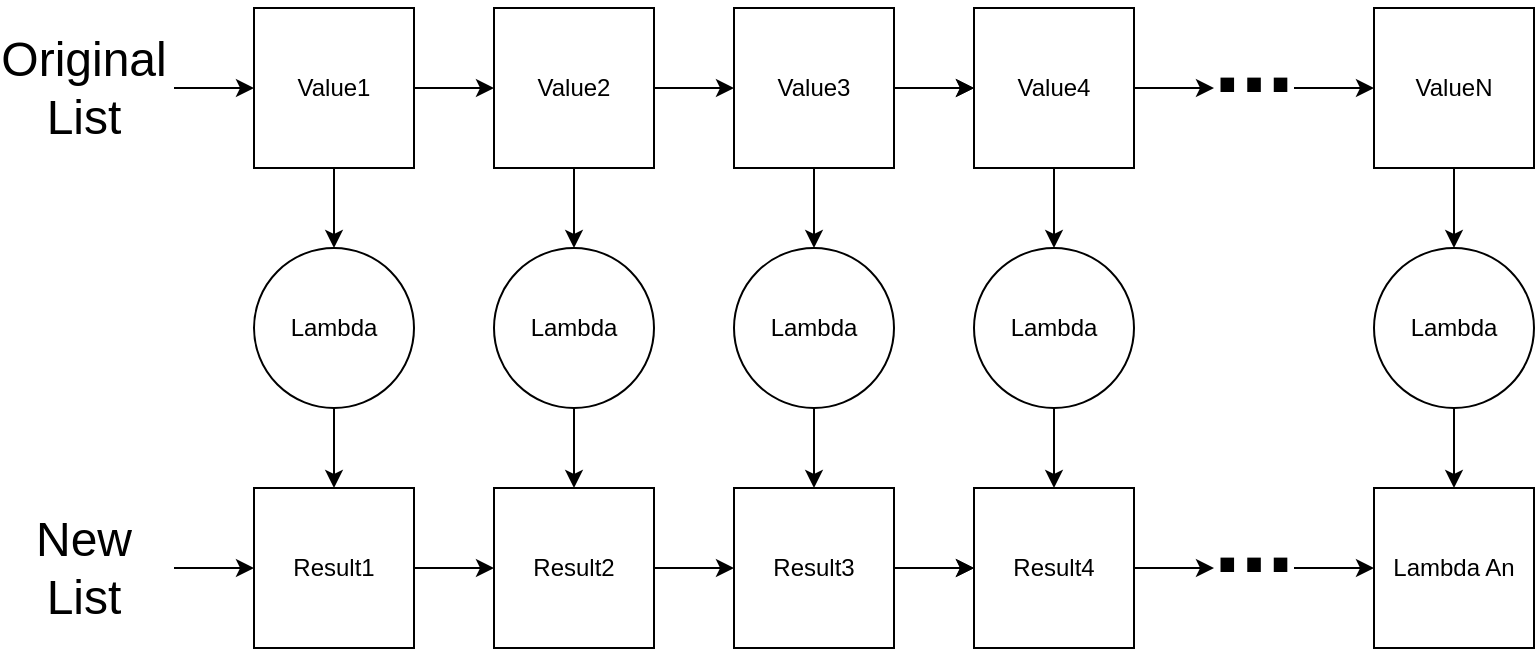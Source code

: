 <mxfile version="16.0.2" type="device"><diagram id="3NiHDR6TNe4F3CWg4E6x" name="Page-1"><mxGraphModel dx="782" dy="539" grid="1" gridSize="10" guides="1" tooltips="1" connect="1" arrows="1" fold="1" page="1" pageScale="1" pageWidth="850" pageHeight="1100" math="0" shadow="0"><root><mxCell id="0"/><mxCell id="1" parent="0"/><mxCell id="TmKJ0Zh9QFKf8AATux8c-1" style="edgeStyle=orthogonalEdgeStyle;rounded=0;orthogonalLoop=1;jettySize=auto;html=1;exitX=0;exitY=0.5;exitDx=0;exitDy=0;startArrow=classic;startFill=1;endArrow=none;endFill=0;" parent="1" source="TmKJ0Zh9QFKf8AATux8c-3" edge="1"><mxGeometry relative="1" as="geometry"><mxPoint x="105" y="160" as="targetPoint"/></mxGeometry></mxCell><mxCell id="TmKJ0Zh9QFKf8AATux8c-2" style="edgeStyle=orthogonalEdgeStyle;rounded=0;orthogonalLoop=1;jettySize=auto;html=1;exitX=0.5;exitY=1;exitDx=0;exitDy=0;entryX=0.5;entryY=0;entryDx=0;entryDy=0;startArrow=none;startFill=0;endArrow=classic;endFill=1;" parent="1" source="TmKJ0Zh9QFKf8AATux8c-3" target="TmKJ0Zh9QFKf8AATux8c-20" edge="1"><mxGeometry relative="1" as="geometry"/></mxCell><mxCell id="TmKJ0Zh9QFKf8AATux8c-3" value="Value1" style="whiteSpace=wrap;html=1;aspect=fixed;" parent="1" vertex="1"><mxGeometry x="145" y="120" width="80" height="80" as="geometry"/></mxCell><mxCell id="TmKJ0Zh9QFKf8AATux8c-4" style="edgeStyle=orthogonalEdgeStyle;rounded=0;orthogonalLoop=1;jettySize=auto;html=1;exitX=0;exitY=0.5;exitDx=0;exitDy=0;entryX=1;entryY=0.5;entryDx=0;entryDy=0;startArrow=classic;startFill=1;endArrow=none;endFill=0;" parent="1" source="TmKJ0Zh9QFKf8AATux8c-6" target="TmKJ0Zh9QFKf8AATux8c-3" edge="1"><mxGeometry relative="1" as="geometry"/></mxCell><mxCell id="TmKJ0Zh9QFKf8AATux8c-5" value="" style="edgeStyle=orthogonalEdgeStyle;rounded=0;orthogonalLoop=1;jettySize=auto;html=1;startArrow=none;startFill=0;endArrow=classic;endFill=1;" parent="1" source="TmKJ0Zh9QFKf8AATux8c-6" target="TmKJ0Zh9QFKf8AATux8c-22" edge="1"><mxGeometry relative="1" as="geometry"/></mxCell><mxCell id="TmKJ0Zh9QFKf8AATux8c-6" value="Value2" style="whiteSpace=wrap;html=1;aspect=fixed;" parent="1" vertex="1"><mxGeometry x="265" y="120" width="80" height="80" as="geometry"/></mxCell><mxCell id="TmKJ0Zh9QFKf8AATux8c-7" style="edgeStyle=orthogonalEdgeStyle;rounded=0;orthogonalLoop=1;jettySize=auto;html=1;exitX=0;exitY=0.5;exitDx=0;exitDy=0;entryX=1;entryY=0.5;entryDx=0;entryDy=0;startArrow=classic;startFill=1;endArrow=none;endFill=0;" parent="1" source="TmKJ0Zh9QFKf8AATux8c-10" target="TmKJ0Zh9QFKf8AATux8c-6" edge="1"><mxGeometry relative="1" as="geometry"/></mxCell><mxCell id="TmKJ0Zh9QFKf8AATux8c-8" value="" style="edgeStyle=orthogonalEdgeStyle;rounded=0;orthogonalLoop=1;jettySize=auto;html=1;startArrow=none;startFill=0;endArrow=classic;endFill=1;" parent="1" source="TmKJ0Zh9QFKf8AATux8c-10" target="TmKJ0Zh9QFKf8AATux8c-24" edge="1"><mxGeometry relative="1" as="geometry"/></mxCell><mxCell id="TmKJ0Zh9QFKf8AATux8c-9" value="" style="edgeStyle=orthogonalEdgeStyle;rounded=0;orthogonalLoop=1;jettySize=auto;html=1;startArrow=none;startFill=0;endArrow=classic;endFill=1;" parent="1" source="TmKJ0Zh9QFKf8AATux8c-10" target="TmKJ0Zh9QFKf8AATux8c-14" edge="1"><mxGeometry relative="1" as="geometry"/></mxCell><mxCell id="TmKJ0Zh9QFKf8AATux8c-10" value="Value3" style="whiteSpace=wrap;html=1;aspect=fixed;" parent="1" vertex="1"><mxGeometry x="385" y="120" width="80" height="80" as="geometry"/></mxCell><mxCell id="TmKJ0Zh9QFKf8AATux8c-11" style="edgeStyle=orthogonalEdgeStyle;rounded=0;orthogonalLoop=1;jettySize=auto;html=1;exitX=0;exitY=0.5;exitDx=0;exitDy=0;startArrow=classic;startFill=1;endArrow=none;endFill=0;" parent="1" source="TmKJ0Zh9QFKf8AATux8c-14" edge="1"><mxGeometry relative="1" as="geometry"><mxPoint x="475" y="160" as="targetPoint"/></mxGeometry></mxCell><mxCell id="TmKJ0Zh9QFKf8AATux8c-12" style="edgeStyle=orthogonalEdgeStyle;rounded=0;orthogonalLoop=1;jettySize=auto;html=1;exitX=1;exitY=0.5;exitDx=0;exitDy=0;startArrow=none;startFill=0;endArrow=classic;endFill=1;" parent="1" source="TmKJ0Zh9QFKf8AATux8c-14" edge="1"><mxGeometry relative="1" as="geometry"><mxPoint x="625" y="160" as="targetPoint"/></mxGeometry></mxCell><mxCell id="TmKJ0Zh9QFKf8AATux8c-13" value="" style="edgeStyle=orthogonalEdgeStyle;rounded=0;orthogonalLoop=1;jettySize=auto;html=1;startArrow=none;startFill=0;endArrow=classic;endFill=1;" parent="1" source="TmKJ0Zh9QFKf8AATux8c-14" target="TmKJ0Zh9QFKf8AATux8c-26" edge="1"><mxGeometry relative="1" as="geometry"/></mxCell><mxCell id="TmKJ0Zh9QFKf8AATux8c-14" value="Value4" style="whiteSpace=wrap;html=1;aspect=fixed;" parent="1" vertex="1"><mxGeometry x="505" y="120" width="80" height="80" as="geometry"/></mxCell><mxCell id="TmKJ0Zh9QFKf8AATux8c-15" style="edgeStyle=orthogonalEdgeStyle;rounded=0;orthogonalLoop=1;jettySize=auto;html=1;exitX=0;exitY=0.5;exitDx=0;exitDy=0;startArrow=classic;startFill=1;endArrow=none;endFill=0;" parent="1" source="TmKJ0Zh9QFKf8AATux8c-17" edge="1"><mxGeometry relative="1" as="geometry"><mxPoint x="665" y="160" as="targetPoint"/></mxGeometry></mxCell><mxCell id="TmKJ0Zh9QFKf8AATux8c-16" value="" style="edgeStyle=orthogonalEdgeStyle;rounded=0;orthogonalLoop=1;jettySize=auto;html=1;startArrow=none;startFill=0;endArrow=classic;endFill=1;" parent="1" source="TmKJ0Zh9QFKf8AATux8c-17" target="TmKJ0Zh9QFKf8AATux8c-29" edge="1"><mxGeometry relative="1" as="geometry"/></mxCell><mxCell id="TmKJ0Zh9QFKf8AATux8c-17" value="ValueN" style="whiteSpace=wrap;html=1;aspect=fixed;" parent="1" vertex="1"><mxGeometry x="705" y="120" width="80" height="80" as="geometry"/></mxCell><mxCell id="TmKJ0Zh9QFKf8AATux8c-18" value="&lt;b&gt;&lt;font style=&quot;font-size: 48px&quot;&gt;...&lt;/font&gt;&lt;/b&gt;" style="text;html=1;strokeColor=none;fillColor=none;align=center;verticalAlign=middle;whiteSpace=wrap;rounded=0;" parent="1" vertex="1"><mxGeometry x="615" y="130" width="60" height="30" as="geometry"/></mxCell><mxCell id="TmKJ0Zh9QFKf8AATux8c-81" value="" style="edgeStyle=orthogonalEdgeStyle;rounded=0;orthogonalLoop=1;jettySize=auto;html=1;" parent="1" source="TmKJ0Zh9QFKf8AATux8c-20" target="TmKJ0Zh9QFKf8AATux8c-68" edge="1"><mxGeometry relative="1" as="geometry"/></mxCell><mxCell id="TmKJ0Zh9QFKf8AATux8c-20" value="Lambda" style="ellipse;whiteSpace=wrap;html=1;aspect=fixed;" parent="1" vertex="1"><mxGeometry x="145" y="240" width="80" height="80" as="geometry"/></mxCell><mxCell id="TmKJ0Zh9QFKf8AATux8c-82" value="" style="edgeStyle=orthogonalEdgeStyle;rounded=0;orthogonalLoop=1;jettySize=auto;html=1;" parent="1" source="TmKJ0Zh9QFKf8AATux8c-22" target="TmKJ0Zh9QFKf8AATux8c-70" edge="1"><mxGeometry relative="1" as="geometry"/></mxCell><mxCell id="TmKJ0Zh9QFKf8AATux8c-22" value="Lambda" style="ellipse;whiteSpace=wrap;html=1;aspect=fixed;" parent="1" vertex="1"><mxGeometry x="265" y="240" width="80" height="80" as="geometry"/></mxCell><mxCell id="TmKJ0Zh9QFKf8AATux8c-83" value="" style="edgeStyle=orthogonalEdgeStyle;rounded=0;orthogonalLoop=1;jettySize=auto;html=1;" parent="1" source="TmKJ0Zh9QFKf8AATux8c-24" target="TmKJ0Zh9QFKf8AATux8c-73" edge="1"><mxGeometry relative="1" as="geometry"/></mxCell><mxCell id="TmKJ0Zh9QFKf8AATux8c-24" value="Lambda" style="ellipse;whiteSpace=wrap;html=1;aspect=fixed;" parent="1" vertex="1"><mxGeometry x="385" y="240" width="80" height="80" as="geometry"/></mxCell><mxCell id="TmKJ0Zh9QFKf8AATux8c-84" value="" style="edgeStyle=orthogonalEdgeStyle;rounded=0;orthogonalLoop=1;jettySize=auto;html=1;" parent="1" source="TmKJ0Zh9QFKf8AATux8c-26" target="TmKJ0Zh9QFKf8AATux8c-76" edge="1"><mxGeometry relative="1" as="geometry"/></mxCell><mxCell id="TmKJ0Zh9QFKf8AATux8c-26" value="Lambda" style="ellipse;whiteSpace=wrap;html=1;aspect=fixed;" parent="1" vertex="1"><mxGeometry x="505" y="240" width="80" height="80" as="geometry"/></mxCell><mxCell id="TmKJ0Zh9QFKf8AATux8c-85" value="" style="edgeStyle=orthogonalEdgeStyle;rounded=0;orthogonalLoop=1;jettySize=auto;html=1;" parent="1" source="TmKJ0Zh9QFKf8AATux8c-29" target="TmKJ0Zh9QFKf8AATux8c-78" edge="1"><mxGeometry relative="1" as="geometry"/></mxCell><mxCell id="TmKJ0Zh9QFKf8AATux8c-29" value="Lambda" style="ellipse;whiteSpace=wrap;html=1;aspect=fixed;" parent="1" vertex="1"><mxGeometry x="705" y="240" width="80" height="80" as="geometry"/></mxCell><mxCell id="TmKJ0Zh9QFKf8AATux8c-33" value="&lt;font style=&quot;font-size: 24px&quot;&gt;Original&lt;br&gt;List&lt;br&gt;&lt;/font&gt;" style="text;html=1;strokeColor=none;fillColor=none;align=center;verticalAlign=middle;whiteSpace=wrap;rounded=0;" parent="1" vertex="1"><mxGeometry x="30" y="145" width="60" height="30" as="geometry"/></mxCell><mxCell id="TmKJ0Zh9QFKf8AATux8c-67" style="edgeStyle=orthogonalEdgeStyle;rounded=0;orthogonalLoop=1;jettySize=auto;html=1;exitX=0;exitY=0.5;exitDx=0;exitDy=0;startArrow=classic;startFill=1;endArrow=none;endFill=0;" parent="1" source="TmKJ0Zh9QFKf8AATux8c-68" edge="1"><mxGeometry relative="1" as="geometry"><mxPoint x="105" y="400" as="targetPoint"/></mxGeometry></mxCell><mxCell id="TmKJ0Zh9QFKf8AATux8c-68" value="Result1" style="whiteSpace=wrap;html=1;aspect=fixed;" parent="1" vertex="1"><mxGeometry x="145" y="360" width="80" height="80" as="geometry"/></mxCell><mxCell id="TmKJ0Zh9QFKf8AATux8c-69" style="edgeStyle=orthogonalEdgeStyle;rounded=0;orthogonalLoop=1;jettySize=auto;html=1;exitX=0;exitY=0.5;exitDx=0;exitDy=0;entryX=1;entryY=0.5;entryDx=0;entryDy=0;startArrow=classic;startFill=1;endArrow=none;endFill=0;" parent="1" source="TmKJ0Zh9QFKf8AATux8c-70" target="TmKJ0Zh9QFKf8AATux8c-68" edge="1"><mxGeometry relative="1" as="geometry"/></mxCell><mxCell id="TmKJ0Zh9QFKf8AATux8c-70" value="&lt;span&gt;Result2&lt;/span&gt;" style="whiteSpace=wrap;html=1;aspect=fixed;" parent="1" vertex="1"><mxGeometry x="265" y="360" width="80" height="80" as="geometry"/></mxCell><mxCell id="TmKJ0Zh9QFKf8AATux8c-71" style="edgeStyle=orthogonalEdgeStyle;rounded=0;orthogonalLoop=1;jettySize=auto;html=1;exitX=0;exitY=0.5;exitDx=0;exitDy=0;entryX=1;entryY=0.5;entryDx=0;entryDy=0;startArrow=classic;startFill=1;endArrow=none;endFill=0;" parent="1" source="TmKJ0Zh9QFKf8AATux8c-73" target="TmKJ0Zh9QFKf8AATux8c-70" edge="1"><mxGeometry relative="1" as="geometry"/></mxCell><mxCell id="TmKJ0Zh9QFKf8AATux8c-72" value="" style="edgeStyle=orthogonalEdgeStyle;rounded=0;orthogonalLoop=1;jettySize=auto;html=1;startArrow=none;startFill=0;endArrow=classic;endFill=1;" parent="1" source="TmKJ0Zh9QFKf8AATux8c-73" target="TmKJ0Zh9QFKf8AATux8c-76" edge="1"><mxGeometry relative="1" as="geometry"/></mxCell><mxCell id="TmKJ0Zh9QFKf8AATux8c-73" value="&lt;span&gt;Result3&lt;/span&gt;" style="whiteSpace=wrap;html=1;aspect=fixed;" parent="1" vertex="1"><mxGeometry x="385" y="360" width="80" height="80" as="geometry"/></mxCell><mxCell id="TmKJ0Zh9QFKf8AATux8c-74" style="edgeStyle=orthogonalEdgeStyle;rounded=0;orthogonalLoop=1;jettySize=auto;html=1;exitX=0;exitY=0.5;exitDx=0;exitDy=0;startArrow=classic;startFill=1;endArrow=none;endFill=0;" parent="1" source="TmKJ0Zh9QFKf8AATux8c-76" edge="1"><mxGeometry relative="1" as="geometry"><mxPoint x="475" y="400" as="targetPoint"/></mxGeometry></mxCell><mxCell id="TmKJ0Zh9QFKf8AATux8c-75" style="edgeStyle=orthogonalEdgeStyle;rounded=0;orthogonalLoop=1;jettySize=auto;html=1;exitX=1;exitY=0.5;exitDx=0;exitDy=0;startArrow=none;startFill=0;endArrow=classic;endFill=1;" parent="1" source="TmKJ0Zh9QFKf8AATux8c-76" edge="1"><mxGeometry relative="1" as="geometry"><mxPoint x="625" y="400" as="targetPoint"/></mxGeometry></mxCell><mxCell id="TmKJ0Zh9QFKf8AATux8c-76" value="&lt;span&gt;Result4&lt;/span&gt;" style="whiteSpace=wrap;html=1;aspect=fixed;" parent="1" vertex="1"><mxGeometry x="505" y="360" width="80" height="80" as="geometry"/></mxCell><mxCell id="TmKJ0Zh9QFKf8AATux8c-77" style="edgeStyle=orthogonalEdgeStyle;rounded=0;orthogonalLoop=1;jettySize=auto;html=1;exitX=0;exitY=0.5;exitDx=0;exitDy=0;startArrow=classic;startFill=1;endArrow=none;endFill=0;" parent="1" source="TmKJ0Zh9QFKf8AATux8c-78" edge="1"><mxGeometry relative="1" as="geometry"><mxPoint x="665" y="400" as="targetPoint"/></mxGeometry></mxCell><mxCell id="TmKJ0Zh9QFKf8AATux8c-78" value="&lt;span&gt;Lambda An&lt;/span&gt;" style="whiteSpace=wrap;html=1;aspect=fixed;" parent="1" vertex="1"><mxGeometry x="705" y="360" width="80" height="80" as="geometry"/></mxCell><mxCell id="TmKJ0Zh9QFKf8AATux8c-79" value="&lt;b&gt;&lt;font style=&quot;font-size: 48px&quot;&gt;...&lt;/font&gt;&lt;/b&gt;" style="text;html=1;strokeColor=none;fillColor=none;align=center;verticalAlign=middle;whiteSpace=wrap;rounded=0;" parent="1" vertex="1"><mxGeometry x="615" y="370" width="60" height="30" as="geometry"/></mxCell><mxCell id="TmKJ0Zh9QFKf8AATux8c-80" value="&lt;font style=&quot;font-size: 24px&quot;&gt;New&lt;br&gt;List&lt;br&gt;&lt;/font&gt;" style="text;html=1;strokeColor=none;fillColor=none;align=center;verticalAlign=middle;whiteSpace=wrap;rounded=0;" parent="1" vertex="1"><mxGeometry x="30" y="385" width="60" height="30" as="geometry"/></mxCell></root></mxGraphModel></diagram></mxfile>